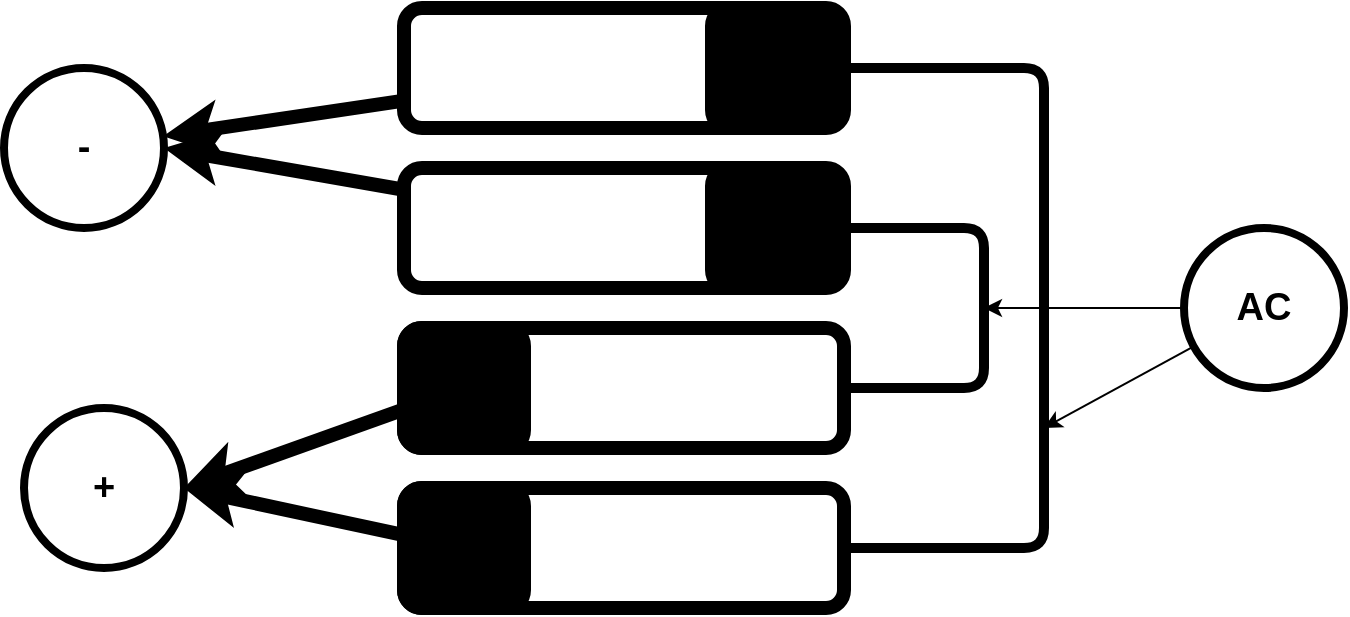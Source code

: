 <mxfile>
    <diagram id="QI2VVd3Y-YdUV62vxfnD" name="Page-1">
        <mxGraphModel dx="1284" dy="537" grid="1" gridSize="10" guides="1" tooltips="1" connect="1" arrows="1" fold="1" page="1" pageScale="1" pageWidth="827" pageHeight="1169" math="0" shadow="0">
            <root>
                <mxCell id="0"/>
                <mxCell id="1" parent="0"/>
                <mxCell id="20" style="edgeStyle=none;html=1;strokeWidth=7;" edge="1" parent="1" source="2" target="13">
                    <mxGeometry relative="1" as="geometry"/>
                </mxCell>
                <mxCell id="2" value="" style="rounded=1;whiteSpace=wrap;html=1;strokeWidth=7;" vertex="1" parent="1">
                    <mxGeometry x="230" y="160" width="220" height="60" as="geometry"/>
                </mxCell>
                <mxCell id="21" style="edgeStyle=none;html=1;entryX=1;entryY=0.5;entryDx=0;entryDy=0;strokeWidth=7;" edge="1" parent="1" source="3" target="13">
                    <mxGeometry relative="1" as="geometry"/>
                </mxCell>
                <mxCell id="3" value="" style="rounded=1;whiteSpace=wrap;html=1;strokeWidth=7;" vertex="1" parent="1">
                    <mxGeometry x="230" y="240" width="220" height="60" as="geometry"/>
                </mxCell>
                <mxCell id="4" value="" style="rounded=1;whiteSpace=wrap;html=1;strokeWidth=7;" vertex="1" parent="1">
                    <mxGeometry x="230" y="320" width="220" height="60" as="geometry"/>
                </mxCell>
                <mxCell id="5" value="" style="rounded=1;whiteSpace=wrap;html=1;strokeWidth=7;" vertex="1" parent="1">
                    <mxGeometry x="230" y="400" width="220" height="60" as="geometry"/>
                </mxCell>
                <mxCell id="6" value="" style="rounded=1;whiteSpace=wrap;html=1;strokeWidth=7;fillColor=#000000;" vertex="1" parent="1">
                    <mxGeometry x="384" y="160" width="60" height="60" as="geometry"/>
                </mxCell>
                <mxCell id="7" value="" style="rounded=1;whiteSpace=wrap;html=1;strokeWidth=7;fillColor=#000000;" vertex="1" parent="1">
                    <mxGeometry x="384" y="240" width="60" height="60" as="geometry"/>
                </mxCell>
                <mxCell id="22" style="edgeStyle=none;html=1;entryX=1;entryY=0.5;entryDx=0;entryDy=0;strokeWidth=7;" edge="1" parent="1" source="8" target="12">
                    <mxGeometry relative="1" as="geometry"/>
                </mxCell>
                <mxCell id="8" value="" style="rounded=1;whiteSpace=wrap;html=1;strokeWidth=7;fillColor=#000000;" vertex="1" parent="1">
                    <mxGeometry x="230" y="320" width="60" height="60" as="geometry"/>
                </mxCell>
                <mxCell id="23" style="edgeStyle=none;html=1;entryX=1;entryY=0.5;entryDx=0;entryDy=0;strokeWidth=7;" edge="1" parent="1" source="9" target="12">
                    <mxGeometry relative="1" as="geometry"/>
                </mxCell>
                <mxCell id="9" value="" style="rounded=1;whiteSpace=wrap;html=1;strokeWidth=7;fillColor=#000000;" vertex="1" parent="1">
                    <mxGeometry x="230" y="400" width="60" height="60" as="geometry"/>
                </mxCell>
                <mxCell id="27" style="edgeStyle=none;html=1;" edge="1" parent="1" source="10">
                    <mxGeometry relative="1" as="geometry">
                        <mxPoint x="520" y="310" as="targetPoint"/>
                    </mxGeometry>
                </mxCell>
                <mxCell id="28" style="edgeStyle=none;html=1;" edge="1" parent="1" source="10">
                    <mxGeometry relative="1" as="geometry">
                        <mxPoint x="550" y="370" as="targetPoint"/>
                    </mxGeometry>
                </mxCell>
                <mxCell id="10" value="AC" style="ellipse;whiteSpace=wrap;html=1;aspect=fixed;strokeWidth=4;fontStyle=1;fontSize=19;" vertex="1" parent="1">
                    <mxGeometry x="620" y="270" width="80" height="80" as="geometry"/>
                </mxCell>
                <mxCell id="12" value="+" style="ellipse;whiteSpace=wrap;html=1;aspect=fixed;strokeWidth=4;fontStyle=1;fontSize=19;" vertex="1" parent="1">
                    <mxGeometry x="40" y="360" width="80" height="80" as="geometry"/>
                </mxCell>
                <mxCell id="13" value="-" style="ellipse;whiteSpace=wrap;html=1;aspect=fixed;strokeWidth=4;fontStyle=1;fontSize=19;" vertex="1" parent="1">
                    <mxGeometry x="30" y="190" width="80" height="80" as="geometry"/>
                </mxCell>
                <mxCell id="25" value="" style="endArrow=none;html=1;strokeWidth=5;exitX=1;exitY=0.5;exitDx=0;exitDy=0;entryX=1;entryY=0.5;entryDx=0;entryDy=0;" edge="1" parent="1" source="3" target="4">
                    <mxGeometry width="50" height="50" relative="1" as="geometry">
                        <mxPoint x="500" y="310" as="sourcePoint"/>
                        <mxPoint x="550" y="260" as="targetPoint"/>
                        <Array as="points">
                            <mxPoint x="520" y="270"/>
                            <mxPoint x="520" y="350"/>
                        </Array>
                    </mxGeometry>
                </mxCell>
                <mxCell id="26" value="" style="endArrow=none;html=1;strokeWidth=5;exitX=1;exitY=0.5;exitDx=0;exitDy=0;entryX=1;entryY=0.5;entryDx=0;entryDy=0;" edge="1" parent="1" source="2" target="5">
                    <mxGeometry width="50" height="50" relative="1" as="geometry">
                        <mxPoint x="460" y="280" as="sourcePoint"/>
                        <mxPoint x="460" y="360" as="targetPoint"/>
                        <Array as="points">
                            <mxPoint x="550" y="190"/>
                            <mxPoint x="550" y="430"/>
                        </Array>
                    </mxGeometry>
                </mxCell>
            </root>
        </mxGraphModel>
    </diagram>
</mxfile>